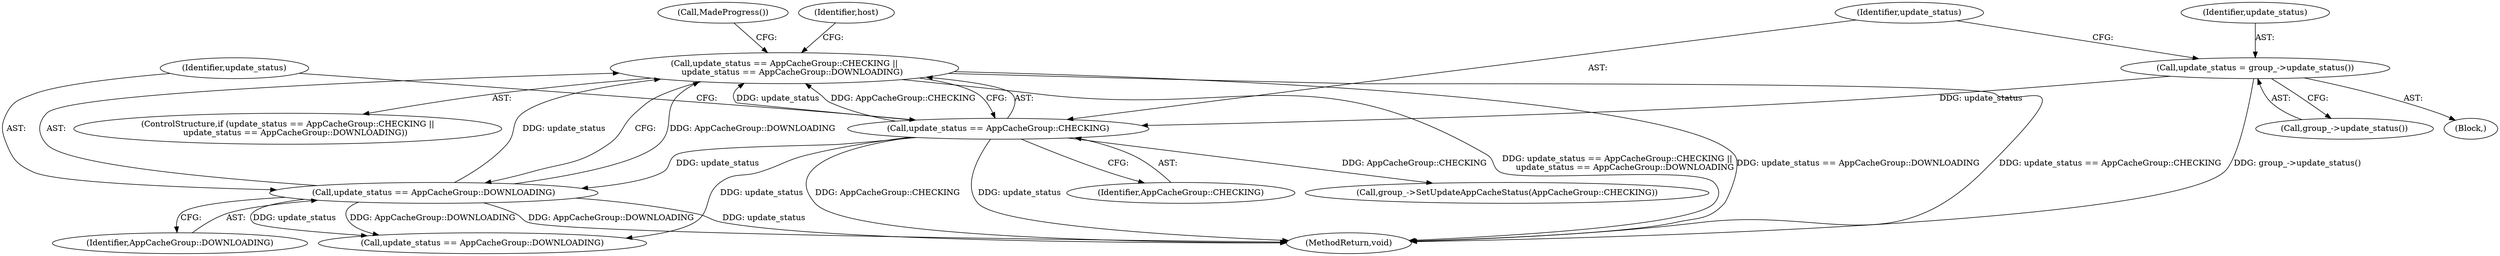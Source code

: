 digraph "0_Chrome_e5c298b780737c53fa9aae44d6fef522931d88b0_0@API" {
"1000168" [label="(Call,update_status == AppCacheGroup::CHECKING ||\n      update_status == AppCacheGroup::DOWNLOADING)"];
"1000169" [label="(Call,update_status == AppCacheGroup::CHECKING)"];
"1000164" [label="(Call,update_status = group_->update_status())"];
"1000172" [label="(Call,update_status == AppCacheGroup::DOWNLOADING)"];
"1000171" [label="(Identifier,AppCacheGroup::CHECKING)"];
"1000103" [label="(Block,)"];
"1000168" [label="(Call,update_status == AppCacheGroup::CHECKING ||\n      update_status == AppCacheGroup::DOWNLOADING)"];
"1000199" [label="(Call,group_->SetUpdateAppCacheStatus(AppCacheGroup::CHECKING))"];
"1000166" [label="(Call,group_->update_status())"];
"1000174" [label="(Identifier,AppCacheGroup::DOWNLOADING)"];
"1000165" [label="(Identifier,update_status)"];
"1000167" [label="(ControlStructure,if (update_status == AppCacheGroup::CHECKING ||\n      update_status == AppCacheGroup::DOWNLOADING))"];
"1000173" [label="(Identifier,update_status)"];
"1000164" [label="(Call,update_status = group_->update_status())"];
"1000172" [label="(Call,update_status == AppCacheGroup::DOWNLOADING)"];
"1000169" [label="(Call,update_status == AppCacheGroup::CHECKING)"];
"1000177" [label="(Identifier,host)"];
"1000198" [label="(Call,MadeProgress())"];
"1000254" [label="(MethodReturn,void)"];
"1000183" [label="(Call,update_status == AppCacheGroup::DOWNLOADING)"];
"1000170" [label="(Identifier,update_status)"];
"1000168" -> "1000167"  [label="AST: "];
"1000168" -> "1000169"  [label="CFG: "];
"1000168" -> "1000172"  [label="CFG: "];
"1000169" -> "1000168"  [label="AST: "];
"1000172" -> "1000168"  [label="AST: "];
"1000177" -> "1000168"  [label="CFG: "];
"1000198" -> "1000168"  [label="CFG: "];
"1000168" -> "1000254"  [label="DDG: update_status == AppCacheGroup::CHECKING ||\n      update_status == AppCacheGroup::DOWNLOADING"];
"1000168" -> "1000254"  [label="DDG: update_status == AppCacheGroup::DOWNLOADING"];
"1000168" -> "1000254"  [label="DDG: update_status == AppCacheGroup::CHECKING"];
"1000169" -> "1000168"  [label="DDG: update_status"];
"1000169" -> "1000168"  [label="DDG: AppCacheGroup::CHECKING"];
"1000172" -> "1000168"  [label="DDG: update_status"];
"1000172" -> "1000168"  [label="DDG: AppCacheGroup::DOWNLOADING"];
"1000169" -> "1000171"  [label="CFG: "];
"1000170" -> "1000169"  [label="AST: "];
"1000171" -> "1000169"  [label="AST: "];
"1000173" -> "1000169"  [label="CFG: "];
"1000169" -> "1000254"  [label="DDG: AppCacheGroup::CHECKING"];
"1000169" -> "1000254"  [label="DDG: update_status"];
"1000164" -> "1000169"  [label="DDG: update_status"];
"1000169" -> "1000172"  [label="DDG: update_status"];
"1000169" -> "1000183"  [label="DDG: update_status"];
"1000169" -> "1000199"  [label="DDG: AppCacheGroup::CHECKING"];
"1000164" -> "1000103"  [label="AST: "];
"1000164" -> "1000166"  [label="CFG: "];
"1000165" -> "1000164"  [label="AST: "];
"1000166" -> "1000164"  [label="AST: "];
"1000170" -> "1000164"  [label="CFG: "];
"1000164" -> "1000254"  [label="DDG: group_->update_status()"];
"1000172" -> "1000174"  [label="CFG: "];
"1000173" -> "1000172"  [label="AST: "];
"1000174" -> "1000172"  [label="AST: "];
"1000172" -> "1000254"  [label="DDG: update_status"];
"1000172" -> "1000254"  [label="DDG: AppCacheGroup::DOWNLOADING"];
"1000172" -> "1000183"  [label="DDG: update_status"];
"1000172" -> "1000183"  [label="DDG: AppCacheGroup::DOWNLOADING"];
}

